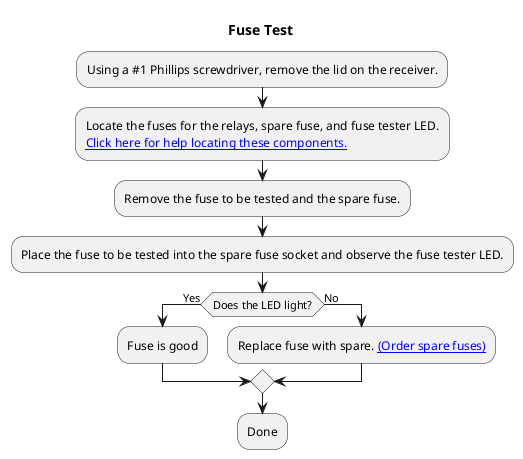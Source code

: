 @startuml
title Fuse Test
:Using a #1 Phillips screwdriver, remove the lid on the receiver.;
:Locate the fuses for the relays, spare fuse, and fuse tester LED.\n[[rx_components.jpg Click here for help locating these components.]];
:Remove the fuse to be tested and the spare fuse.;
:Place the fuse to be tested into the spare fuse socket and observe the fuse tester LED.;
if (Does the LED light?) then (Yes)
    :Fuse is good;
else (No)
    :Replace fuse with spare. [[https://www.rfhero.net/accessories (Order spare fuses)]];
endif
:Done;
@enduml